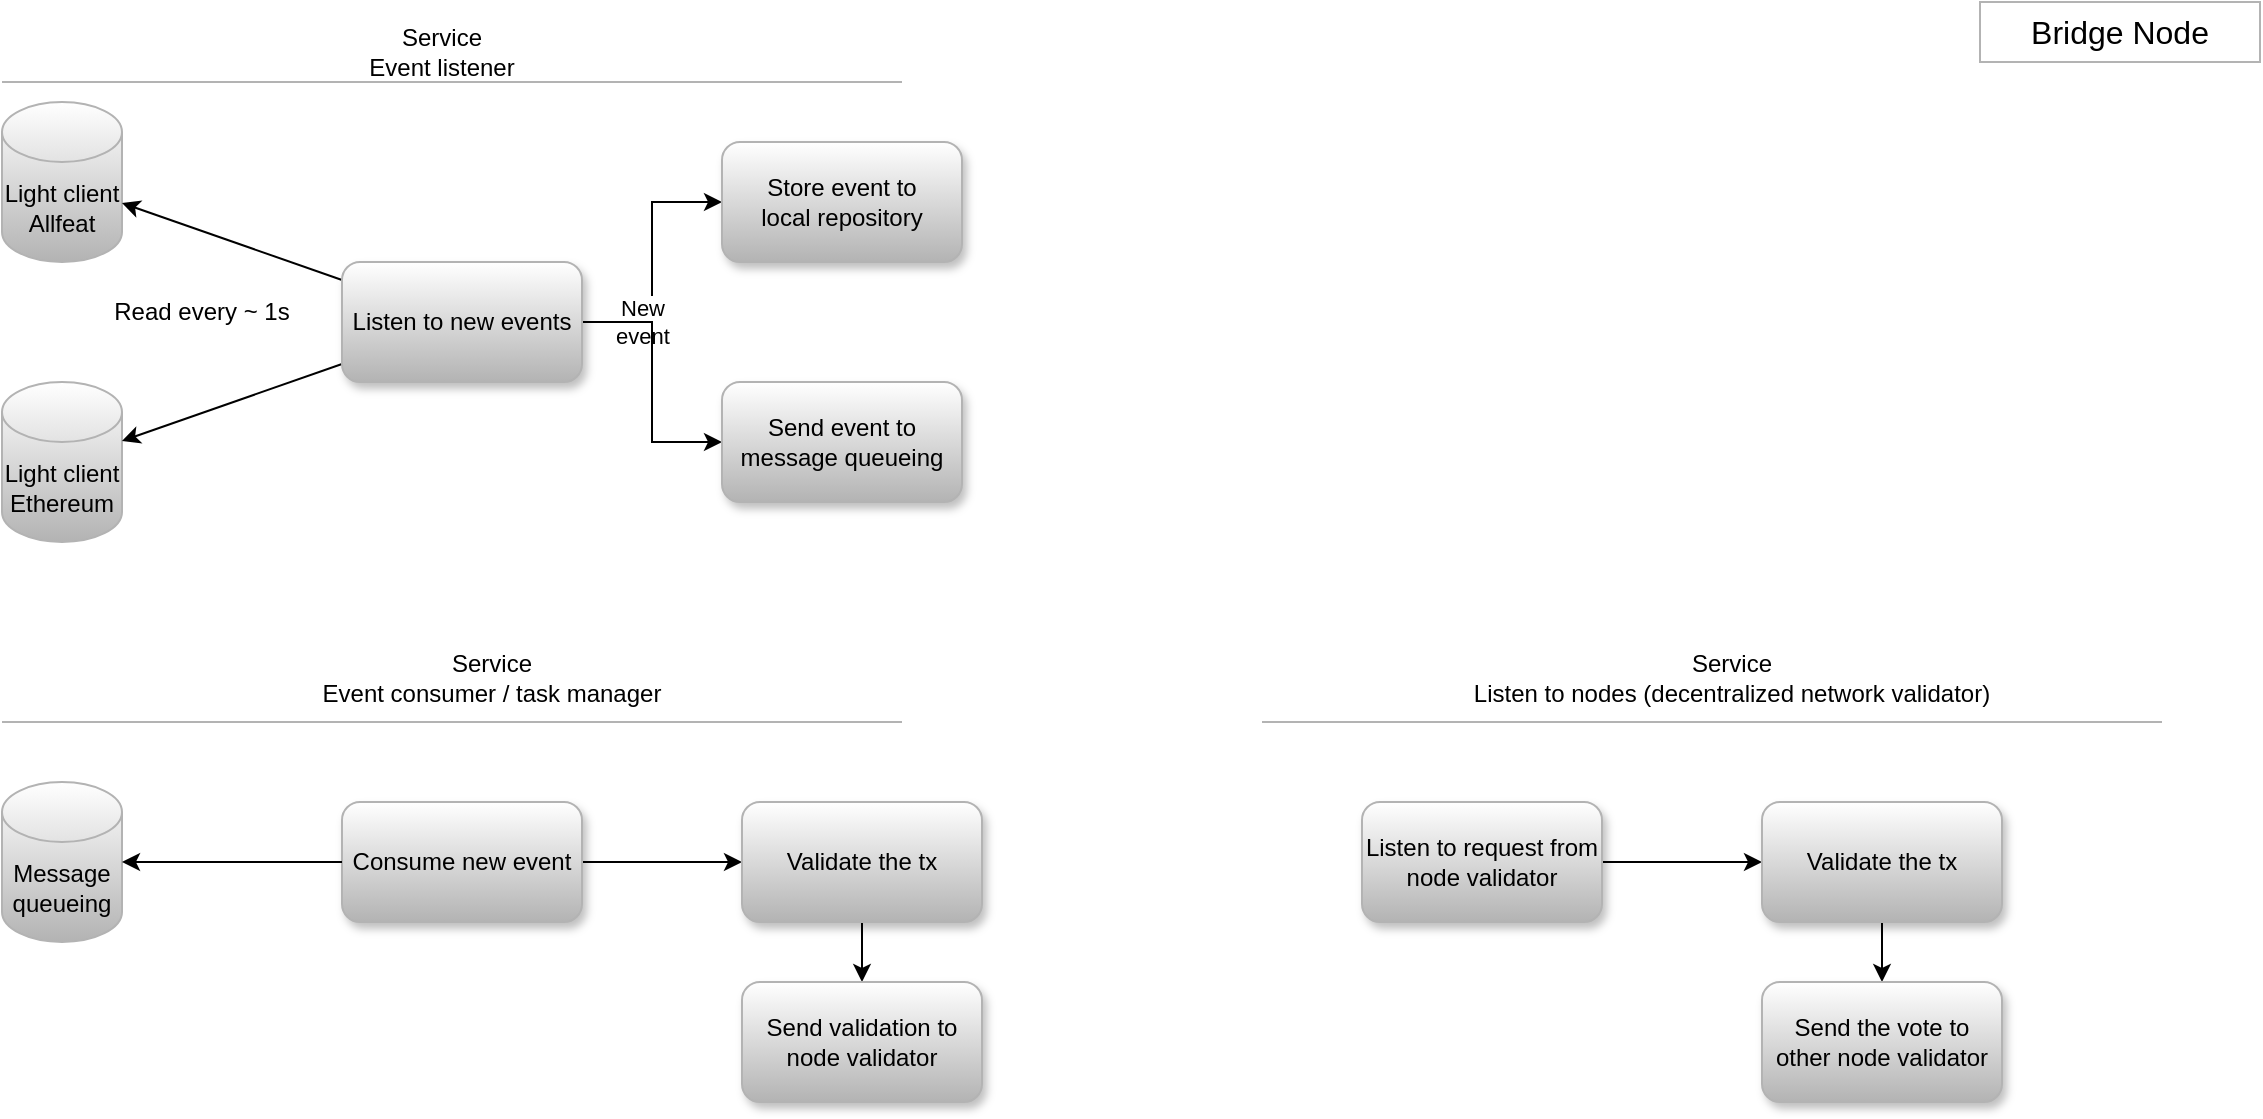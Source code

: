 <mxfile version="24.7.17">
  <diagram name="Page-1" id="MbBG8igs4qRcJqlFW7jt">
    <mxGraphModel dx="1095" dy="1224" grid="1" gridSize="10" guides="1" tooltips="1" connect="1" arrows="1" fold="1" page="1" pageScale="1" pageWidth="1169" pageHeight="827" math="0" shadow="0">
      <root>
        <mxCell id="0" />
        <mxCell id="1" parent="0" />
        <mxCell id="2LGI7dXvFMPGlqY811fJ-1" value="Light client&lt;div&gt;Ethereum&lt;/div&gt;" style="shape=cylinder3;whiteSpace=wrap;html=1;boundedLbl=1;backgroundOutline=1;size=15;gradientColor=#B3B3B3;strokeColor=#B3B3B3;" vertex="1" parent="1">
          <mxGeometry x="40" y="190" width="60" height="80" as="geometry" />
        </mxCell>
        <mxCell id="2LGI7dXvFMPGlqY811fJ-2" value="Light client&lt;div&gt;Allfeat&lt;/div&gt;" style="shape=cylinder3;whiteSpace=wrap;html=1;boundedLbl=1;backgroundOutline=1;size=15;gradientColor=#B3B3B3;strokeColor=#B3B3B3;" vertex="1" parent="1">
          <mxGeometry x="40" y="50" width="60" height="80" as="geometry" />
        </mxCell>
        <mxCell id="2LGI7dXvFMPGlqY811fJ-5" style="rounded=0;orthogonalLoop=1;jettySize=auto;html=1;" edge="1" parent="1" source="2LGI7dXvFMPGlqY811fJ-3" target="2LGI7dXvFMPGlqY811fJ-1">
          <mxGeometry relative="1" as="geometry" />
        </mxCell>
        <mxCell id="2LGI7dXvFMPGlqY811fJ-6" style="rounded=0;orthogonalLoop=1;jettySize=auto;html=1;" edge="1" parent="1" source="2LGI7dXvFMPGlqY811fJ-3" target="2LGI7dXvFMPGlqY811fJ-2">
          <mxGeometry relative="1" as="geometry" />
        </mxCell>
        <mxCell id="2LGI7dXvFMPGlqY811fJ-11" value="" style="edgeStyle=orthogonalEdgeStyle;rounded=0;orthogonalLoop=1;jettySize=auto;html=1;entryX=0;entryY=0.5;entryDx=0;entryDy=0;" edge="1" parent="1" source="2LGI7dXvFMPGlqY811fJ-3" target="2LGI7dXvFMPGlqY811fJ-10">
          <mxGeometry relative="1" as="geometry" />
        </mxCell>
        <mxCell id="2LGI7dXvFMPGlqY811fJ-12" value="New&lt;div&gt;event&lt;/div&gt;" style="edgeLabel;html=1;align=center;verticalAlign=middle;resizable=0;points=[];" vertex="1" connectable="0" parent="2LGI7dXvFMPGlqY811fJ-11">
          <mxGeometry x="-0.15" y="3" relative="1" as="geometry">
            <mxPoint x="-2" y="20" as="offset" />
          </mxGeometry>
        </mxCell>
        <mxCell id="2LGI7dXvFMPGlqY811fJ-16" style="edgeStyle=orthogonalEdgeStyle;rounded=0;orthogonalLoop=1;jettySize=auto;html=1;entryX=0;entryY=0.5;entryDx=0;entryDy=0;" edge="1" parent="1" source="2LGI7dXvFMPGlqY811fJ-3" target="2LGI7dXvFMPGlqY811fJ-15">
          <mxGeometry relative="1" as="geometry" />
        </mxCell>
        <mxCell id="2LGI7dXvFMPGlqY811fJ-3" value="Listen to new events" style="rounded=1;whiteSpace=wrap;html=1;shadow=1;gradientColor=#B3B3B3;strokeColor=#B3B3B3;" vertex="1" parent="1">
          <mxGeometry x="210" y="130" width="120" height="60" as="geometry" />
        </mxCell>
        <mxCell id="2LGI7dXvFMPGlqY811fJ-4" value="&lt;font style=&quot;font-size: 16px;&quot;&gt;Bridge Node&lt;/font&gt;" style="text;html=1;align=center;verticalAlign=middle;whiteSpace=wrap;rounded=0;strokeColor=#B3B3B3;fontSize=16;" vertex="1" parent="1">
          <mxGeometry x="1029" width="140" height="30" as="geometry" />
        </mxCell>
        <mxCell id="2LGI7dXvFMPGlqY811fJ-7" value="Read every ~ 1s" style="text;html=1;align=center;verticalAlign=middle;whiteSpace=wrap;rounded=0;" vertex="1" parent="1">
          <mxGeometry x="90" y="140" width="100" height="30" as="geometry" />
        </mxCell>
        <mxCell id="2LGI7dXvFMPGlqY811fJ-10" value="Store event to&lt;div&gt;local repository&lt;/div&gt;" style="rounded=1;whiteSpace=wrap;html=1;shadow=1;gradientColor=#B3B3B3;strokeColor=#B3B3B3;" vertex="1" parent="1">
          <mxGeometry x="400" y="70" width="120" height="60" as="geometry" />
        </mxCell>
        <mxCell id="2LGI7dXvFMPGlqY811fJ-15" value="Send event to message queueing" style="rounded=1;whiteSpace=wrap;html=1;shadow=1;gradientColor=#B3B3B3;strokeColor=#B3B3B3;" vertex="1" parent="1">
          <mxGeometry x="400" y="190" width="120" height="60" as="geometry" />
        </mxCell>
        <mxCell id="2LGI7dXvFMPGlqY811fJ-17" value="&lt;div&gt;Service&lt;/div&gt;Event listener" style="text;html=1;align=center;verticalAlign=middle;whiteSpace=wrap;rounded=0;strokeColor=none;" vertex="1" parent="1">
          <mxGeometry x="180" y="10" width="160" height="30" as="geometry" />
        </mxCell>
        <mxCell id="2LGI7dXvFMPGlqY811fJ-19" value="&lt;div&gt;Service&lt;/div&gt;Event consumer / task manager" style="text;html=1;align=center;verticalAlign=middle;whiteSpace=wrap;rounded=0;strokeColor=none;" vertex="1" parent="1">
          <mxGeometry x="180" y="322" width="210" height="31" as="geometry" />
        </mxCell>
        <mxCell id="2LGI7dXvFMPGlqY811fJ-20" value="" style="endArrow=none;html=1;rounded=0;strokeColor=#B3B3B3;" edge="1" parent="1">
          <mxGeometry width="50" height="50" relative="1" as="geometry">
            <mxPoint x="40" y="360" as="sourcePoint" />
            <mxPoint x="490" y="360" as="targetPoint" />
          </mxGeometry>
        </mxCell>
        <mxCell id="2LGI7dXvFMPGlqY811fJ-21" value="" style="endArrow=none;html=1;rounded=0;strokeColor=#B3B3B3;" edge="1" parent="1">
          <mxGeometry width="50" height="50" relative="1" as="geometry">
            <mxPoint x="40" y="40" as="sourcePoint" />
            <mxPoint x="490" y="40" as="targetPoint" />
          </mxGeometry>
        </mxCell>
        <mxCell id="2LGI7dXvFMPGlqY811fJ-22" value="Message&lt;div&gt;queueing&lt;/div&gt;" style="shape=cylinder3;whiteSpace=wrap;html=1;boundedLbl=1;backgroundOutline=1;size=15;gradientColor=#B3B3B3;strokeColor=#B3B3B3;" vertex="1" parent="1">
          <mxGeometry x="40" y="390" width="60" height="80" as="geometry" />
        </mxCell>
        <mxCell id="2LGI7dXvFMPGlqY811fJ-26" value="" style="edgeStyle=orthogonalEdgeStyle;rounded=0;orthogonalLoop=1;jettySize=auto;html=1;" edge="1" parent="1" source="2LGI7dXvFMPGlqY811fJ-23" target="2LGI7dXvFMPGlqY811fJ-25">
          <mxGeometry relative="1" as="geometry" />
        </mxCell>
        <mxCell id="2LGI7dXvFMPGlqY811fJ-23" value="Consume new event" style="rounded=1;whiteSpace=wrap;html=1;shadow=1;gradientColor=#B3B3B3;strokeColor=#B3B3B3;" vertex="1" parent="1">
          <mxGeometry x="210" y="400" width="120" height="60" as="geometry" />
        </mxCell>
        <mxCell id="2LGI7dXvFMPGlqY811fJ-24" style="edgeStyle=orthogonalEdgeStyle;rounded=0;orthogonalLoop=1;jettySize=auto;html=1;entryX=1;entryY=0.5;entryDx=0;entryDy=0;entryPerimeter=0;" edge="1" parent="1" source="2LGI7dXvFMPGlqY811fJ-23" target="2LGI7dXvFMPGlqY811fJ-22">
          <mxGeometry relative="1" as="geometry" />
        </mxCell>
        <mxCell id="2LGI7dXvFMPGlqY811fJ-31" style="edgeStyle=orthogonalEdgeStyle;rounded=0;orthogonalLoop=1;jettySize=auto;html=1;entryX=0.5;entryY=0;entryDx=0;entryDy=0;" edge="1" parent="1" source="2LGI7dXvFMPGlqY811fJ-25" target="2LGI7dXvFMPGlqY811fJ-27">
          <mxGeometry relative="1" as="geometry" />
        </mxCell>
        <mxCell id="2LGI7dXvFMPGlqY811fJ-25" value="Validate the tx" style="rounded=1;whiteSpace=wrap;html=1;shadow=1;gradientColor=#B3B3B3;strokeColor=#B3B3B3;" vertex="1" parent="1">
          <mxGeometry x="410" y="400" width="120" height="60" as="geometry" />
        </mxCell>
        <mxCell id="2LGI7dXvFMPGlqY811fJ-27" value="Send validation to node validator" style="rounded=1;whiteSpace=wrap;html=1;shadow=1;gradientColor=#B3B3B3;strokeColor=#B3B3B3;" vertex="1" parent="1">
          <mxGeometry x="410" y="490" width="120" height="60" as="geometry" />
        </mxCell>
        <mxCell id="2LGI7dXvFMPGlqY811fJ-28" value="&lt;div&gt;Service&lt;/div&gt;Listen to nodes (decentralized network validator)" style="text;html=1;align=center;verticalAlign=middle;whiteSpace=wrap;rounded=0;strokeColor=none;" vertex="1" parent="1">
          <mxGeometry x="750" y="322" width="310" height="31" as="geometry" />
        </mxCell>
        <mxCell id="2LGI7dXvFMPGlqY811fJ-29" value="" style="endArrow=none;html=1;rounded=0;strokeColor=#B3B3B3;" edge="1" parent="1">
          <mxGeometry width="50" height="50" relative="1" as="geometry">
            <mxPoint x="670" y="360" as="sourcePoint" />
            <mxPoint x="1120" y="360" as="targetPoint" />
          </mxGeometry>
        </mxCell>
        <mxCell id="2LGI7dXvFMPGlqY811fJ-33" value="" style="edgeStyle=orthogonalEdgeStyle;rounded=0;orthogonalLoop=1;jettySize=auto;html=1;" edge="1" parent="1" source="2LGI7dXvFMPGlqY811fJ-30" target="2LGI7dXvFMPGlqY811fJ-32">
          <mxGeometry relative="1" as="geometry" />
        </mxCell>
        <mxCell id="2LGI7dXvFMPGlqY811fJ-30" value="Listen to request from node validator" style="rounded=1;whiteSpace=wrap;html=1;shadow=1;gradientColor=#B3B3B3;strokeColor=#B3B3B3;" vertex="1" parent="1">
          <mxGeometry x="720" y="400" width="120" height="60" as="geometry" />
        </mxCell>
        <mxCell id="2LGI7dXvFMPGlqY811fJ-35" value="" style="edgeStyle=orthogonalEdgeStyle;rounded=0;orthogonalLoop=1;jettySize=auto;html=1;" edge="1" parent="1" source="2LGI7dXvFMPGlqY811fJ-32" target="2LGI7dXvFMPGlqY811fJ-34">
          <mxGeometry relative="1" as="geometry" />
        </mxCell>
        <mxCell id="2LGI7dXvFMPGlqY811fJ-32" value="Validate the tx" style="rounded=1;whiteSpace=wrap;html=1;shadow=1;gradientColor=#B3B3B3;strokeColor=#B3B3B3;" vertex="1" parent="1">
          <mxGeometry x="920" y="400" width="120" height="60" as="geometry" />
        </mxCell>
        <mxCell id="2LGI7dXvFMPGlqY811fJ-34" value="Send the vote to other node validator" style="whiteSpace=wrap;html=1;strokeColor=#B3B3B3;rounded=1;shadow=1;gradientColor=#B3B3B3;" vertex="1" parent="1">
          <mxGeometry x="920" y="490" width="120" height="60" as="geometry" />
        </mxCell>
      </root>
    </mxGraphModel>
  </diagram>
</mxfile>
